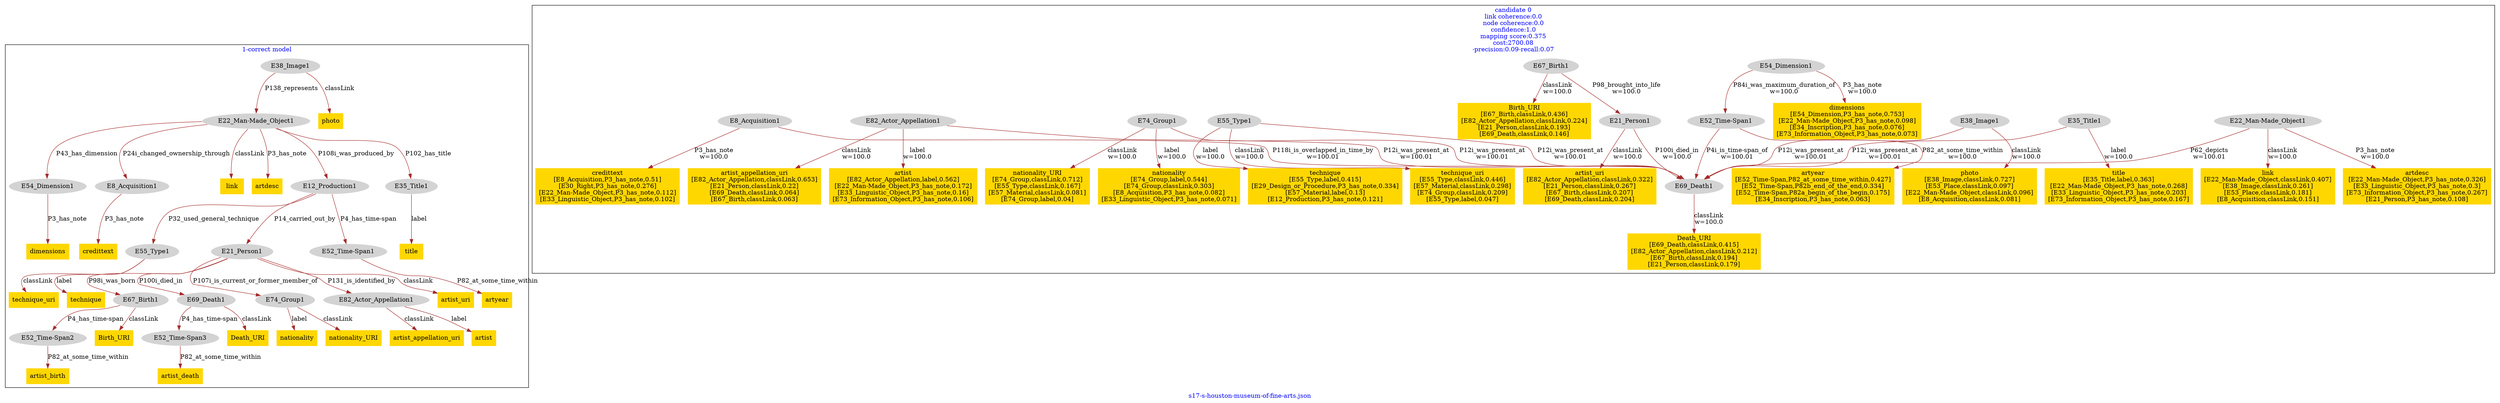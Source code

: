digraph n0 {
fontcolor="blue"
remincross="true"
label="s17-s-houston-museum-of-fine-arts.json"
subgraph cluster_0 {
label="1-correct model"
n2[style="filled",color="white",fillcolor="lightgray",label="E12_Production1"];
n3[style="filled",color="white",fillcolor="lightgray",label="E21_Person1"];
n4[style="filled",color="white",fillcolor="lightgray",label="E52_Time-Span1"];
n5[style="filled",color="white",fillcolor="lightgray",label="E55_Type1"];
n6[style="filled",color="white",fillcolor="lightgray",label="E67_Birth1"];
n7[style="filled",color="white",fillcolor="lightgray",label="E69_Death1"];
n8[style="filled",color="white",fillcolor="lightgray",label="E74_Group1"];
n9[style="filled",color="white",fillcolor="lightgray",label="E82_Actor_Appellation1"];
n10[style="filled",color="white",fillcolor="lightgray",label="E22_Man-Made_Object1"];
n11[style="filled",color="white",fillcolor="lightgray",label="E35_Title1"];
n12[style="filled",color="white",fillcolor="lightgray",label="E54_Dimension1"];
n13[style="filled",color="white",fillcolor="lightgray",label="E8_Acquisition1"];
n14[style="filled",color="white",fillcolor="lightgray",label="E38_Image1"];
n15[style="filled",color="white",fillcolor="lightgray",label="E52_Time-Span2"];
n16[style="filled",color="white",fillcolor="lightgray",label="E52_Time-Span3"];
n17[shape="plaintext",style="filled",fillcolor="gold",label="Death_URI"];
n18[shape="plaintext",style="filled",fillcolor="gold",label="credittext"];
n19[shape="plaintext",style="filled",fillcolor="gold",label="artyear"];
n20[shape="plaintext",style="filled",fillcolor="gold",label="link"];
n21[shape="plaintext",style="filled",fillcolor="gold",label="technique_uri"];
n22[shape="plaintext",style="filled",fillcolor="gold",label="artist_appellation_uri"];
n23[shape="plaintext",style="filled",fillcolor="gold",label="artdesc"];
n24[shape="plaintext",style="filled",fillcolor="gold",label="artist_uri"];
n25[shape="plaintext",style="filled",fillcolor="gold",label="artist"];
n26[shape="plaintext",style="filled",fillcolor="gold",label="Birth_URI"];
n27[shape="plaintext",style="filled",fillcolor="gold",label="nationality"];
n28[shape="plaintext",style="filled",fillcolor="gold",label="artist_birth"];
n29[shape="plaintext",style="filled",fillcolor="gold",label="artist_death"];
n30[shape="plaintext",style="filled",fillcolor="gold",label="nationality_URI"];
n31[shape="plaintext",style="filled",fillcolor="gold",label="technique"];
n32[shape="plaintext",style="filled",fillcolor="gold",label="dimensions"];
n33[shape="plaintext",style="filled",fillcolor="gold",label="title"];
n34[shape="plaintext",style="filled",fillcolor="gold",label="photo"];
}
subgraph cluster_1 {
label="candidate 0\nlink coherence:0.0\nnode coherence:0.0\nconfidence:1.0\nmapping score:0.375\ncost:2700.08\n-precision:0.09-recall:0.07"
n36[style="filled",color="white",fillcolor="lightgray",label="E21_Person1"];
n37[shape="plaintext",style="filled",fillcolor="gold",label="artist_uri\n[E82_Actor_Appellation,classLink,0.322]\n[E21_Person,classLink,0.267]\n[E67_Birth,classLink,0.207]\n[E69_Death,classLink,0.204]"];
n38[style="filled",color="white",fillcolor="lightgray",label="E22_Man-Made_Object1"];
n39[shape="plaintext",style="filled",fillcolor="gold",label="artdesc\n[E22_Man-Made_Object,P3_has_note,0.326]\n[E33_Linguistic_Object,P3_has_note,0.3]\n[E73_Information_Object,P3_has_note,0.267]\n[E21_Person,P3_has_note,0.108]"];
n40[shape="plaintext",style="filled",fillcolor="gold",label="link\n[E22_Man-Made_Object,classLink,0.407]\n[E38_Image,classLink,0.261]\n[E53_Place,classLink,0.181]\n[E8_Acquisition,classLink,0.151]"];
n41[style="filled",color="white",fillcolor="lightgray",label="E35_Title1"];
n42[shape="plaintext",style="filled",fillcolor="gold",label="title\n[E35_Title,label,0.363]\n[E22_Man-Made_Object,P3_has_note,0.268]\n[E33_Linguistic_Object,P3_has_note,0.203]\n[E73_Information_Object,P3_has_note,0.167]"];
n43[style="filled",color="white",fillcolor="lightgray",label="E38_Image1"];
n44[shape="plaintext",style="filled",fillcolor="gold",label="photo\n[E38_Image,classLink,0.727]\n[E53_Place,classLink,0.097]\n[E22_Man-Made_Object,classLink,0.096]\n[E8_Acquisition,classLink,0.081]"];
n45[style="filled",color="white",fillcolor="lightgray",label="E52_Time-Span1"];
n46[shape="plaintext",style="filled",fillcolor="gold",label="artyear\n[E52_Time-Span,P82_at_some_time_within,0.427]\n[E52_Time-Span,P82b_end_of_the_end,0.334]\n[E52_Time-Span,P82a_begin_of_the_begin,0.175]\n[E34_Inscription,P3_has_note,0.063]"];
n47[style="filled",color="white",fillcolor="lightgray",label="E54_Dimension1"];
n48[shape="plaintext",style="filled",fillcolor="gold",label="dimensions\n[E54_Dimension,P3_has_note,0.753]\n[E22_Man-Made_Object,P3_has_note,0.098]\n[E34_Inscription,P3_has_note,0.076]\n[E73_Information_Object,P3_has_note,0.073]"];
n49[style="filled",color="white",fillcolor="lightgray",label="E55_Type1"];
n50[shape="plaintext",style="filled",fillcolor="gold",label="technique_uri\n[E55_Type,classLink,0.446]\n[E57_Material,classLink,0.298]\n[E74_Group,classLink,0.209]\n[E55_Type,label,0.047]"];
n51[shape="plaintext",style="filled",fillcolor="gold",label="technique\n[E55_Type,label,0.415]\n[E29_Design_or_Procedure,P3_has_note,0.334]\n[E57_Material,label,0.13]\n[E12_Production,P3_has_note,0.121]"];
n52[style="filled",color="white",fillcolor="lightgray",label="E67_Birth1"];
n53[shape="plaintext",style="filled",fillcolor="gold",label="Birth_URI\n[E67_Birth,classLink,0.436]\n[E82_Actor_Appellation,classLink,0.224]\n[E21_Person,classLink,0.193]\n[E69_Death,classLink,0.146]"];
n54[style="filled",color="white",fillcolor="lightgray",label="E69_Death1"];
n55[shape="plaintext",style="filled",fillcolor="gold",label="Death_URI\n[E69_Death,classLink,0.415]\n[E82_Actor_Appellation,classLink,0.212]\n[E67_Birth,classLink,0.194]\n[E21_Person,classLink,0.179]"];
n56[style="filled",color="white",fillcolor="lightgray",label="E74_Group1"];
n57[shape="plaintext",style="filled",fillcolor="gold",label="nationality_URI\n[E74_Group,classLink,0.712]\n[E55_Type,classLink,0.167]\n[E57_Material,classLink,0.081]\n[E74_Group,label,0.04]"];
n58[shape="plaintext",style="filled",fillcolor="gold",label="nationality\n[E74_Group,label,0.544]\n[E74_Group,classLink,0.303]\n[E8_Acquisition,P3_has_note,0.082]\n[E33_Linguistic_Object,P3_has_note,0.071]"];
n59[style="filled",color="white",fillcolor="lightgray",label="E82_Actor_Appellation1"];
n60[shape="plaintext",style="filled",fillcolor="gold",label="artist_appellation_uri\n[E82_Actor_Appellation,classLink,0.653]\n[E21_Person,classLink,0.22]\n[E69_Death,classLink,0.064]\n[E67_Birth,classLink,0.063]"];
n61[shape="plaintext",style="filled",fillcolor="gold",label="artist\n[E82_Actor_Appellation,label,0.562]\n[E22_Man-Made_Object,P3_has_note,0.172]\n[E33_Linguistic_Object,P3_has_note,0.16]\n[E73_Information_Object,P3_has_note,0.106]"];
n62[style="filled",color="white",fillcolor="lightgray",label="E8_Acquisition1"];
n63[shape="plaintext",style="filled",fillcolor="gold",label="credittext\n[E8_Acquisition,P3_has_note,0.51]\n[E30_Right,P3_has_note,0.276]\n[E22_Man-Made_Object,P3_has_note,0.112]\n[E33_Linguistic_Object,P3_has_note,0.102]"];
}
n2 -> n3[color="brown",fontcolor="black",label="P14_carried_out_by"]
n2 -> n4[color="brown",fontcolor="black",label="P4_has_time-span"]
n2 -> n5[color="brown",fontcolor="black",label="P32_used_general_technique"]
n3 -> n6[color="brown",fontcolor="black",label="P98i_was_born"]
n3 -> n7[color="brown",fontcolor="black",label="P100i_died_in"]
n3 -> n8[color="brown",fontcolor="black",label="P107i_is_current_or_former_member_of"]
n3 -> n9[color="brown",fontcolor="black",label="P131_is_identified_by"]
n10 -> n2[color="brown",fontcolor="black",label="P108i_was_produced_by"]
n10 -> n11[color="brown",fontcolor="black",label="P102_has_title"]
n10 -> n12[color="brown",fontcolor="black",label="P43_has_dimension"]
n10 -> n13[color="brown",fontcolor="black",label="P24i_changed_ownership_through"]
n14 -> n10[color="brown",fontcolor="black",label="P138_represents"]
n6 -> n15[color="brown",fontcolor="black",label="P4_has_time-span"]
n7 -> n16[color="brown",fontcolor="black",label="P4_has_time-span"]
n7 -> n17[color="brown",fontcolor="black",label="classLink"]
n13 -> n18[color="brown",fontcolor="black",label="P3_has_note"]
n4 -> n19[color="brown",fontcolor="black",label="P82_at_some_time_within"]
n10 -> n20[color="brown",fontcolor="black",label="classLink"]
n5 -> n21[color="brown",fontcolor="black",label="classLink"]
n9 -> n22[color="brown",fontcolor="black",label="classLink"]
n10 -> n23[color="brown",fontcolor="black",label="P3_has_note"]
n3 -> n24[color="brown",fontcolor="black",label="classLink"]
n9 -> n25[color="brown",fontcolor="black",label="label"]
n6 -> n26[color="brown",fontcolor="black",label="classLink"]
n8 -> n27[color="brown",fontcolor="black",label="label"]
n15 -> n28[color="brown",fontcolor="black",label="P82_at_some_time_within"]
n16 -> n29[color="brown",fontcolor="black",label="P82_at_some_time_within"]
n8 -> n30[color="brown",fontcolor="black",label="classLink"]
n5 -> n31[color="brown",fontcolor="black",label="label"]
n12 -> n32[color="brown",fontcolor="black",label="P3_has_note"]
n11 -> n33[color="brown",fontcolor="black",label="label"]
n14 -> n34[color="brown",fontcolor="black",label="classLink"]
n36 -> n37[color="brown",fontcolor="black",label="classLink\nw=100.0"]
n38 -> n39[color="brown",fontcolor="black",label="P3_has_note\nw=100.0"]
n38 -> n40[color="brown",fontcolor="black",label="classLink\nw=100.0"]
n41 -> n42[color="brown",fontcolor="black",label="label\nw=100.0"]
n43 -> n44[color="brown",fontcolor="black",label="classLink\nw=100.0"]
n45 -> n46[color="brown",fontcolor="black",label="P82_at_some_time_within\nw=100.0"]
n47 -> n48[color="brown",fontcolor="black",label="P3_has_note\nw=100.0"]
n49 -> n50[color="brown",fontcolor="black",label="classLink\nw=100.0"]
n49 -> n51[color="brown",fontcolor="black",label="label\nw=100.0"]
n52 -> n53[color="brown",fontcolor="black",label="classLink\nw=100.0"]
n54 -> n55[color="brown",fontcolor="black",label="classLink\nw=100.0"]
n56 -> n57[color="brown",fontcolor="black",label="classLink\nw=100.0"]
n56 -> n58[color="brown",fontcolor="black",label="label\nw=100.0"]
n59 -> n60[color="brown",fontcolor="black",label="classLink\nw=100.0"]
n59 -> n61[color="brown",fontcolor="black",label="label\nw=100.0"]
n62 -> n63[color="brown",fontcolor="black",label="P3_has_note\nw=100.0"]
n36 -> n54[color="brown",fontcolor="black",label="P100i_died_in\nw=100.0"]
n38 -> n54[color="brown",fontcolor="black",label="P62_depicts\nw=100.01"]
n41 -> n54[color="brown",fontcolor="black",label="P12i_was_present_at\nw=100.01"]
n43 -> n54[color="brown",fontcolor="black",label="P12i_was_present_at\nw=100.01"]
n45 -> n54[color="brown",fontcolor="black",label="P4i_is_time-span_of\nw=100.01"]
n47 -> n45[color="brown",fontcolor="black",label="P84i_was_maximum_duration_of\nw=100.0"]
n49 -> n54[color="brown",fontcolor="black",label="P12i_was_present_at\nw=100.01"]
n52 -> n36[color="brown",fontcolor="black",label="P98_brought_into_life\nw=100.0"]
n56 -> n54[color="brown",fontcolor="black",label="P12i_was_present_at\nw=100.01"]
n59 -> n54[color="brown",fontcolor="black",label="P12i_was_present_at\nw=100.01"]
n62 -> n54[color="brown",fontcolor="black",label="P118i_is_overlapped_in_time_by\nw=100.01"]
}
